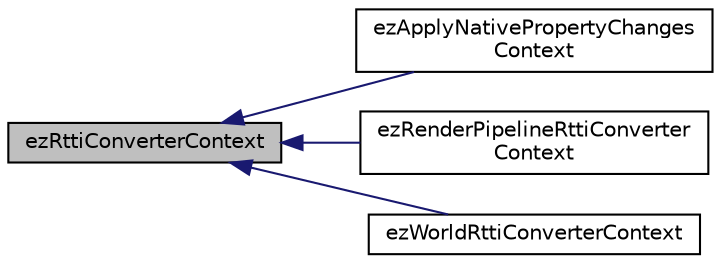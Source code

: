 digraph "ezRttiConverterContext"
{
 // LATEX_PDF_SIZE
  edge [fontname="Helvetica",fontsize="10",labelfontname="Helvetica",labelfontsize="10"];
  node [fontname="Helvetica",fontsize="10",shape=record];
  rankdir="LR";
  Node1 [label="ezRttiConverterContext",height=0.2,width=0.4,color="black", fillcolor="grey75", style="filled", fontcolor="black",tooltip=" "];
  Node1 -> Node2 [dir="back",color="midnightblue",fontsize="10",style="solid",fontname="Helvetica"];
  Node2 [label="ezApplyNativePropertyChanges\lContext",height=0.2,width=0.4,color="black", fillcolor="white", style="filled",URL="$d6/d6b/classez_apply_native_property_changes_context.htm",tooltip=" "];
  Node1 -> Node3 [dir="back",color="midnightblue",fontsize="10",style="solid",fontname="Helvetica"];
  Node3 [label="ezRenderPipelineRttiConverter\lContext",height=0.2,width=0.4,color="black", fillcolor="white", style="filled",URL="$d5/d48/classez_render_pipeline_rtti_converter_context.htm",tooltip=" "];
  Node1 -> Node4 [dir="back",color="midnightblue",fontsize="10",style="solid",fontname="Helvetica"];
  Node4 [label="ezWorldRttiConverterContext",height=0.2,width=0.4,color="black", fillcolor="white", style="filled",URL="$da/d6a/classez_world_rtti_converter_context.htm",tooltip="The world rtti converter context tracks created objects and is capable of also handling components / ..."];
}
